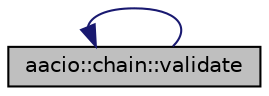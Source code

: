 digraph "aacio::chain::validate"
{
  edge [fontname="Helvetica",fontsize="10",labelfontname="Helvetica",labelfontsize="10"];
  node [fontname="Helvetica",fontsize="10",shape=record];
  rankdir="LR";
  Node1 [label="aacio::chain::validate",height=0.2,width=0.4,color="black", fillcolor="grey75", style="filled", fontcolor="black"];
  Node1 -> Node1 [dir="back",color="midnightblue",fontsize="10",style="solid",fontname="Helvetica"];
}
